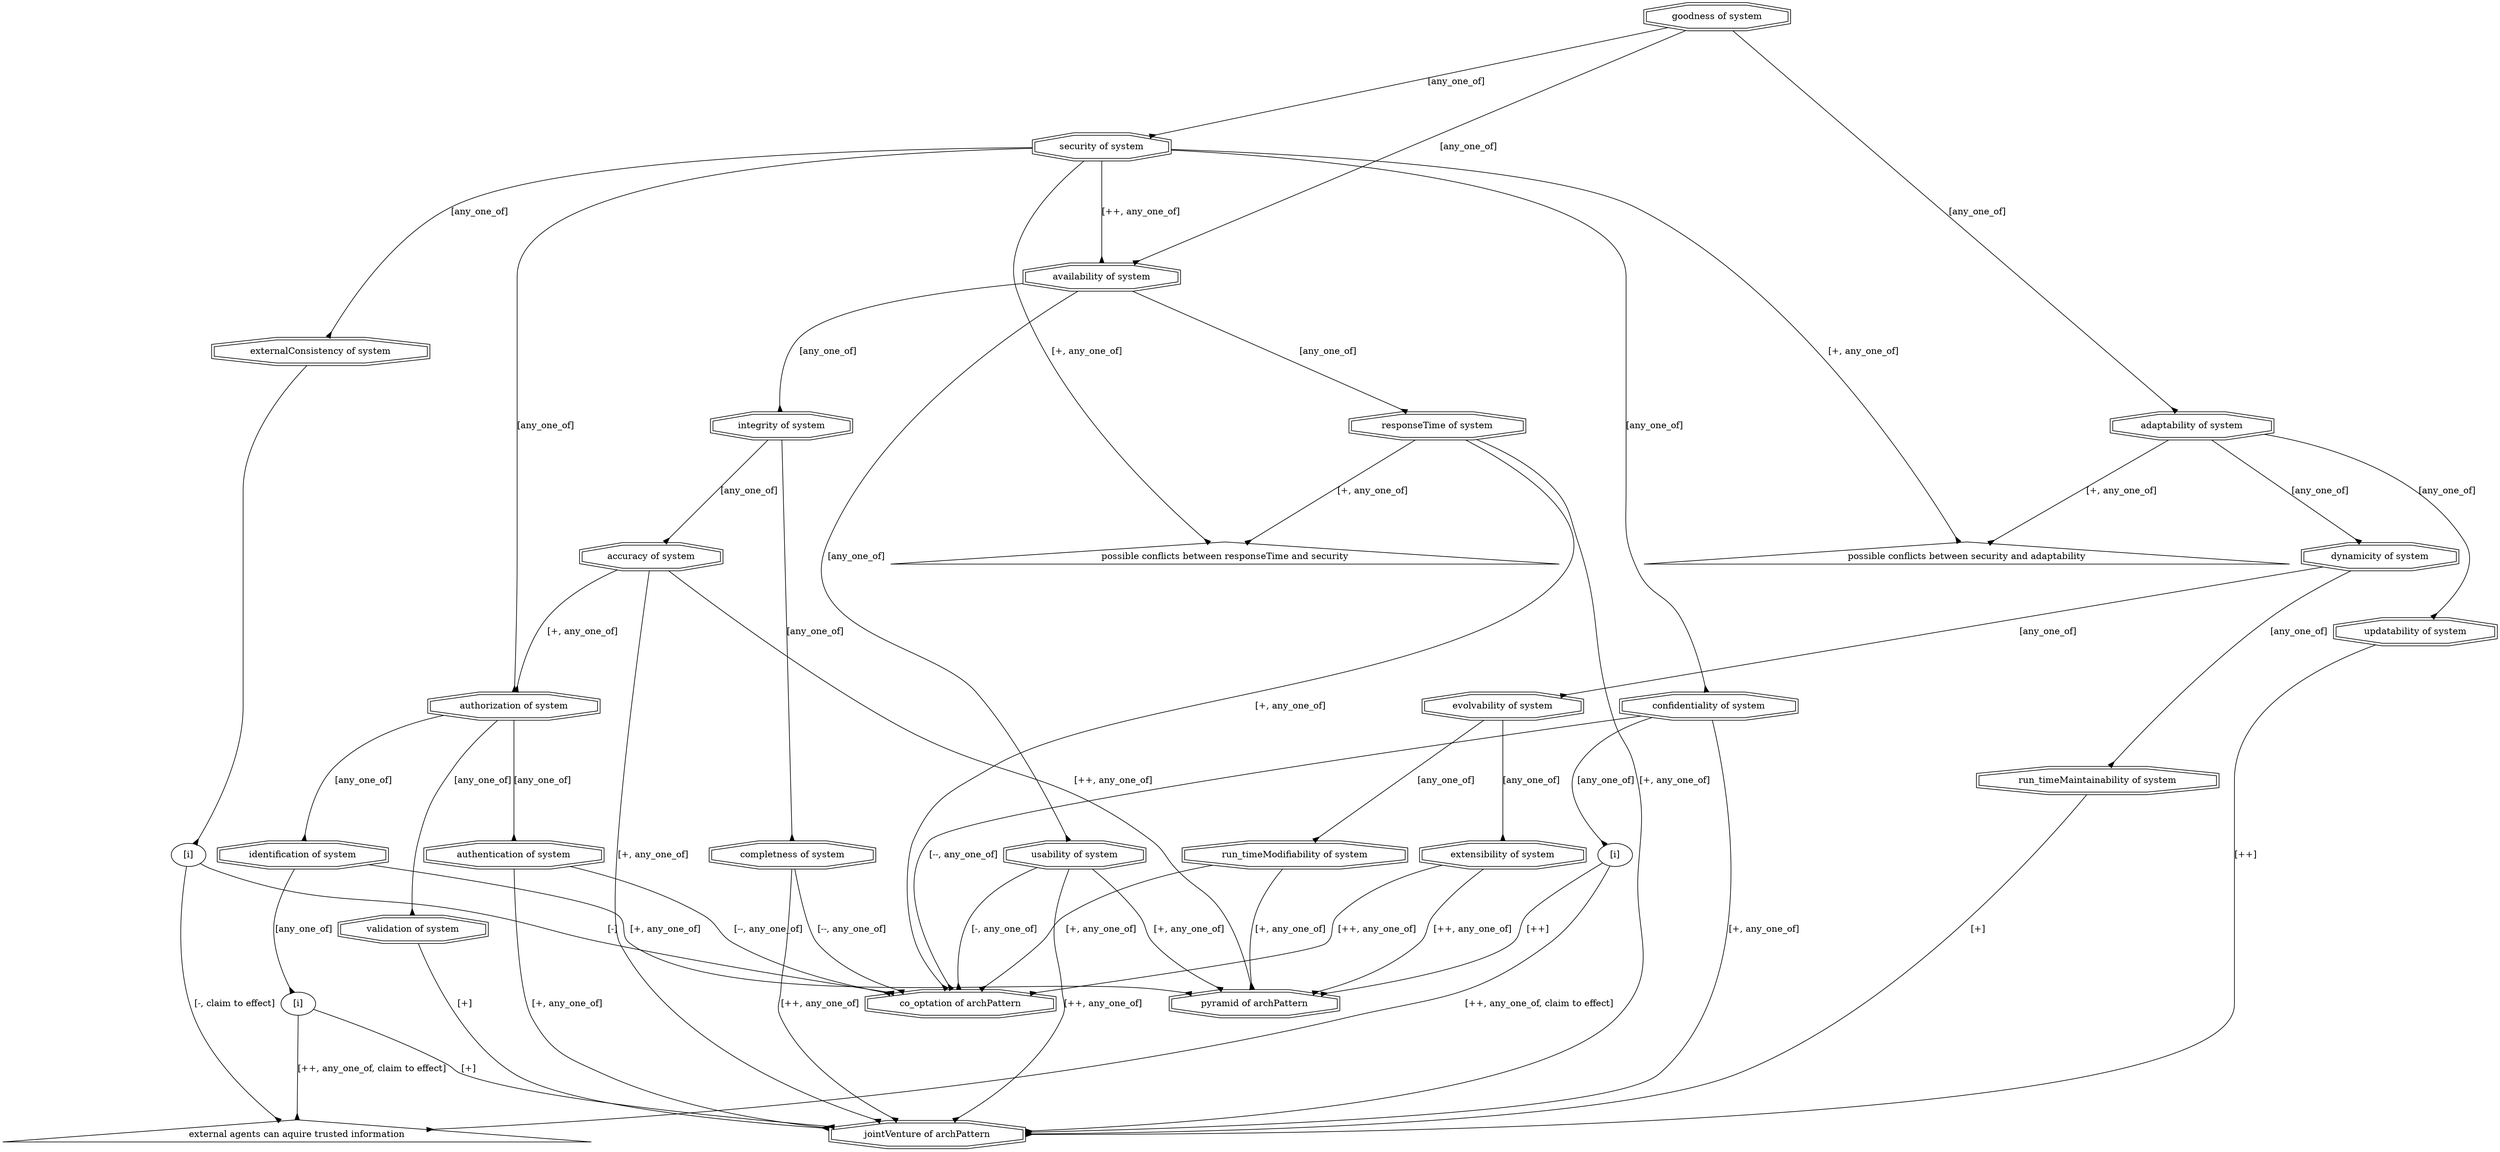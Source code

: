digraph G { 
 ranksep=2.0; 
subgraph global { 
style=filled; 
 label="global";"goodness of system" [shape=doubleoctagon]; 
"availability of system" [shape=doubleoctagon]; 
"security of system" [shape=doubleoctagon]; 
"adaptability of system" [shape=doubleoctagon]; 
"integrity of system" [shape=doubleoctagon]; 
"authorization of system" [shape=doubleoctagon]; 
"dynamicity of system" [shape=doubleoctagon]; 
"evolvability of system" [shape=doubleoctagon]; 
"accuracy of system" [shape=doubleoctagon]; 
"completness of system" [shape=doubleoctagon]; 
"usability of system" [shape=doubleoctagon]; 
"responseTime of system" [shape=doubleoctagon]; 
"identification of system" [shape=doubleoctagon]; 
"authentication of system" [shape=doubleoctagon]; 
"validation of system" [shape=doubleoctagon]; 
"confidentiality of system" [shape=doubleoctagon]; 
"externalConsistency of system" [shape=doubleoctagon]; 
"run_timeMaintainability of system" [shape=doubleoctagon]; 
"run_timeModifiability of system" [shape=doubleoctagon]; 
"extensibility of system" [shape=doubleoctagon]; 
"updatability of system" [shape=doubleoctagon]; 
"pyramid of archPattern" [shape=doubleoctagon]; 
"jointVenture of archPattern" [shape=doubleoctagon]; 
"co_optation of archPattern" [shape=doubleoctagon]; 
"external agents can aquire trusted information" [shape=triangle]; 
"possible conflicts between responseTime and security" [shape=triangle]; 
"possible conflicts between security and adaptability" [shape=triangle]; 
"identification of system^helped by jointVenture of archPattern^intermediate" [label="[i]"]; 
"confidentiality of system^made by pyramid of archPattern^intermediate" [label="[i]"]; 
"externalConsistency of system^unhurt by co_optation of archPattern^intermediate" [label="[i]"]; 

} 
"goodness of system" -> "availability of system" [arrowhead=inv, label="[any_one_of]"]; 
"goodness of system" -> "security of system" [arrowhead=inv, label="[any_one_of]"]; 
"goodness of system" -> "adaptability of system" [arrowhead=inv, label="[any_one_of]"]; 
"availability of system" -> "integrity of system" [arrowhead=inv, label="[any_one_of]"]; 
"availability of system" -> "usability of system" [arrowhead=inv, label="[any_one_of]"]; 
"availability of system" -> "responseTime of system" [arrowhead=inv, label="[any_one_of]"]; 
"integrity of system" -> "accuracy of system" [arrowhead=inv, label="[any_one_of]"]; 
"integrity of system" -> "completness of system" [arrowhead=inv, label="[any_one_of]"]; 
"security of system" -> "authorization of system" [arrowhead=inv, label="[any_one_of]"]; 
"security of system" -> "confidentiality of system" [arrowhead=inv, label="[any_one_of]"]; 
"security of system" -> "externalConsistency of system" [arrowhead=inv, label="[any_one_of]"]; 
"security of system" -> "availability of system" [arrowhead=inv, label="[++, any_one_of]"]; 
"security of system" -> "possible conflicts between responseTime and security" [arrowhead=inv, label="[+, any_one_of]"]; 
"security of system" -> "possible conflicts between security and adaptability" [arrowhead=inv, label="[+, any_one_of]"]; 
"authorization of system" -> "identification of system" [arrowhead=inv, label="[any_one_of]"]; 
"authorization of system" -> "authentication of system" [arrowhead=inv, label="[any_one_of]"]; 
"authorization of system" -> "validation of system" [arrowhead=inv, label="[any_one_of]"]; 
"adaptability of system" -> "dynamicity of system" [arrowhead=inv, label="[any_one_of]"]; 
"adaptability of system" -> "updatability of system" [arrowhead=inv, label="[any_one_of]"]; 
"adaptability of system" -> "possible conflicts between security and adaptability" [arrowhead=inv, label="[+, any_one_of]"]; 
"dynamicity of system" -> "run_timeMaintainability of system" [arrowhead=inv, label="[any_one_of]"]; 
"dynamicity of system" -> "evolvability of system" [arrowhead=inv, label="[any_one_of]"]; 
"evolvability of system" -> "run_timeModifiability of system" [arrowhead=inv, label="[any_one_of]"]; 
"evolvability of system" -> "extensibility of system" [arrowhead=inv, label="[any_one_of]"]; 
"accuracy of system" -> "pyramid of archPattern" [arrowhead=inv, label="[++, any_one_of]"]; 
"accuracy of system" -> "jointVenture of archPattern" [arrowhead=inv, label="[+, any_one_of]"]; 
"accuracy of system" -> "authorization of system" [arrowhead=inv, label="[+, any_one_of]"]; 
"completness of system" -> "jointVenture of archPattern" [arrowhead=inv, label="[++, any_one_of]"]; 
"completness of system" -> "co_optation of archPattern" [arrowhead=inv, label="[--, any_one_of]"]; 
"usability of system" -> "pyramid of archPattern" [arrowhead=inv, label="[+, any_one_of]"]; 
"usability of system" -> "jointVenture of archPattern" [arrowhead=inv, label="[++, any_one_of]"]; 
"usability of system" -> "co_optation of archPattern" [arrowhead=inv, label="[-, any_one_of]"]; 
"responseTime of system" -> "possible conflicts between responseTime and security" [arrowhead=inv, label="[+, any_one_of]"]; 
"responseTime of system" -> "jointVenture of archPattern" [arrowhead=inv, label="[+, any_one_of]"]; 
"responseTime of system" -> "co_optation of archPattern" [arrowhead=inv, label="[+, any_one_of]"]; 
"identification of system" -> "pyramid of archPattern" [arrowhead=inv, label="[+, any_one_of]"]; 
"identification of system" -> "identification of system^helped by jointVenture of archPattern^intermediate" [arrowhead=inv, label="[any_one_of]"]; 
"identification of system^helped by jointVenture of archPattern^intermediate" -> "jointVenture of archPattern" [arrowhead=inv, label="[+]"]; 
"identification of system^helped by jointVenture of archPattern^intermediate" -> "external agents can aquire trusted information" [arrowhead=inv, label="[++, any_one_of, claim to effect]"]; 
"authentication of system" -> "jointVenture of archPattern" [arrowhead=inv, label="[+, any_one_of]"]; 
"authentication of system" -> "co_optation of archPattern" [arrowhead=inv, label="[--, any_one_of]"]; 
"validation of system" -> "jointVenture of archPattern" [arrowhead=inv, label="[+]"]; 
"confidentiality of system" -> "confidentiality of system^made by pyramid of archPattern^intermediate" [arrowhead=inv, label="[any_one_of]"]; 
"confidentiality of system^made by pyramid of archPattern^intermediate" -> "pyramid of archPattern" [arrowhead=inv, label="[++]"]; 
"confidentiality of system^made by pyramid of archPattern^intermediate" -> "external agents can aquire trusted information" [arrowhead=inv, label="[++, any_one_of, claim to effect]"]; 
"confidentiality of system" -> "jointVenture of archPattern" [arrowhead=inv, label="[+, any_one_of]"]; 
"confidentiality of system" -> "co_optation of archPattern" [arrowhead=inv, label="[--, any_one_of]"]; 
"externalConsistency of system" -> "externalConsistency of system^unhurt by co_optation of archPattern^intermediate" [arrowhead=inv]; 
"externalConsistency of system^unhurt by co_optation of archPattern^intermediate" -> "co_optation of archPattern" [arrowhead=inv, label="[-]"]; 
"externalConsistency of system^unhurt by co_optation of archPattern^intermediate" -> "external agents can aquire trusted information" [arrowhead=inv, label="[-, claim to effect]"]; 
"run_timeMaintainability of system" -> "jointVenture of archPattern" [arrowhead=inv, label="[+]"]; 
"run_timeModifiability of system" -> "pyramid of archPattern" [arrowhead=inv, label="[+, any_one_of]"]; 
"run_timeModifiability of system" -> "co_optation of archPattern" [arrowhead=inv, label="[+, any_one_of]"]; 
"extensibility of system" -> "pyramid of archPattern" [arrowhead=inv, label="[++, any_one_of]"]; 
"extensibility of system" -> "co_optation of archPattern" [arrowhead=inv, label="[++, any_one_of]"]; 
"updatability of system" -> "jointVenture of archPattern" [arrowhead=inv, label="[++]"]; 
} 
